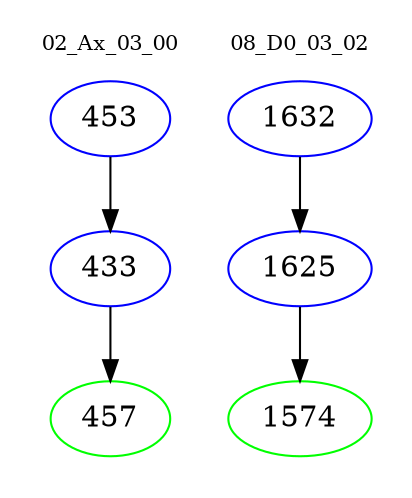 digraph{
subgraph cluster_0 {
color = white
label = "02_Ax_03_00";
fontsize=10;
T0_453 [label="453", color="blue"]
T0_453 -> T0_433 [color="black"]
T0_433 [label="433", color="blue"]
T0_433 -> T0_457 [color="black"]
T0_457 [label="457", color="green"]
}
subgraph cluster_1 {
color = white
label = "08_D0_03_02";
fontsize=10;
T1_1632 [label="1632", color="blue"]
T1_1632 -> T1_1625 [color="black"]
T1_1625 [label="1625", color="blue"]
T1_1625 -> T1_1574 [color="black"]
T1_1574 [label="1574", color="green"]
}
}
